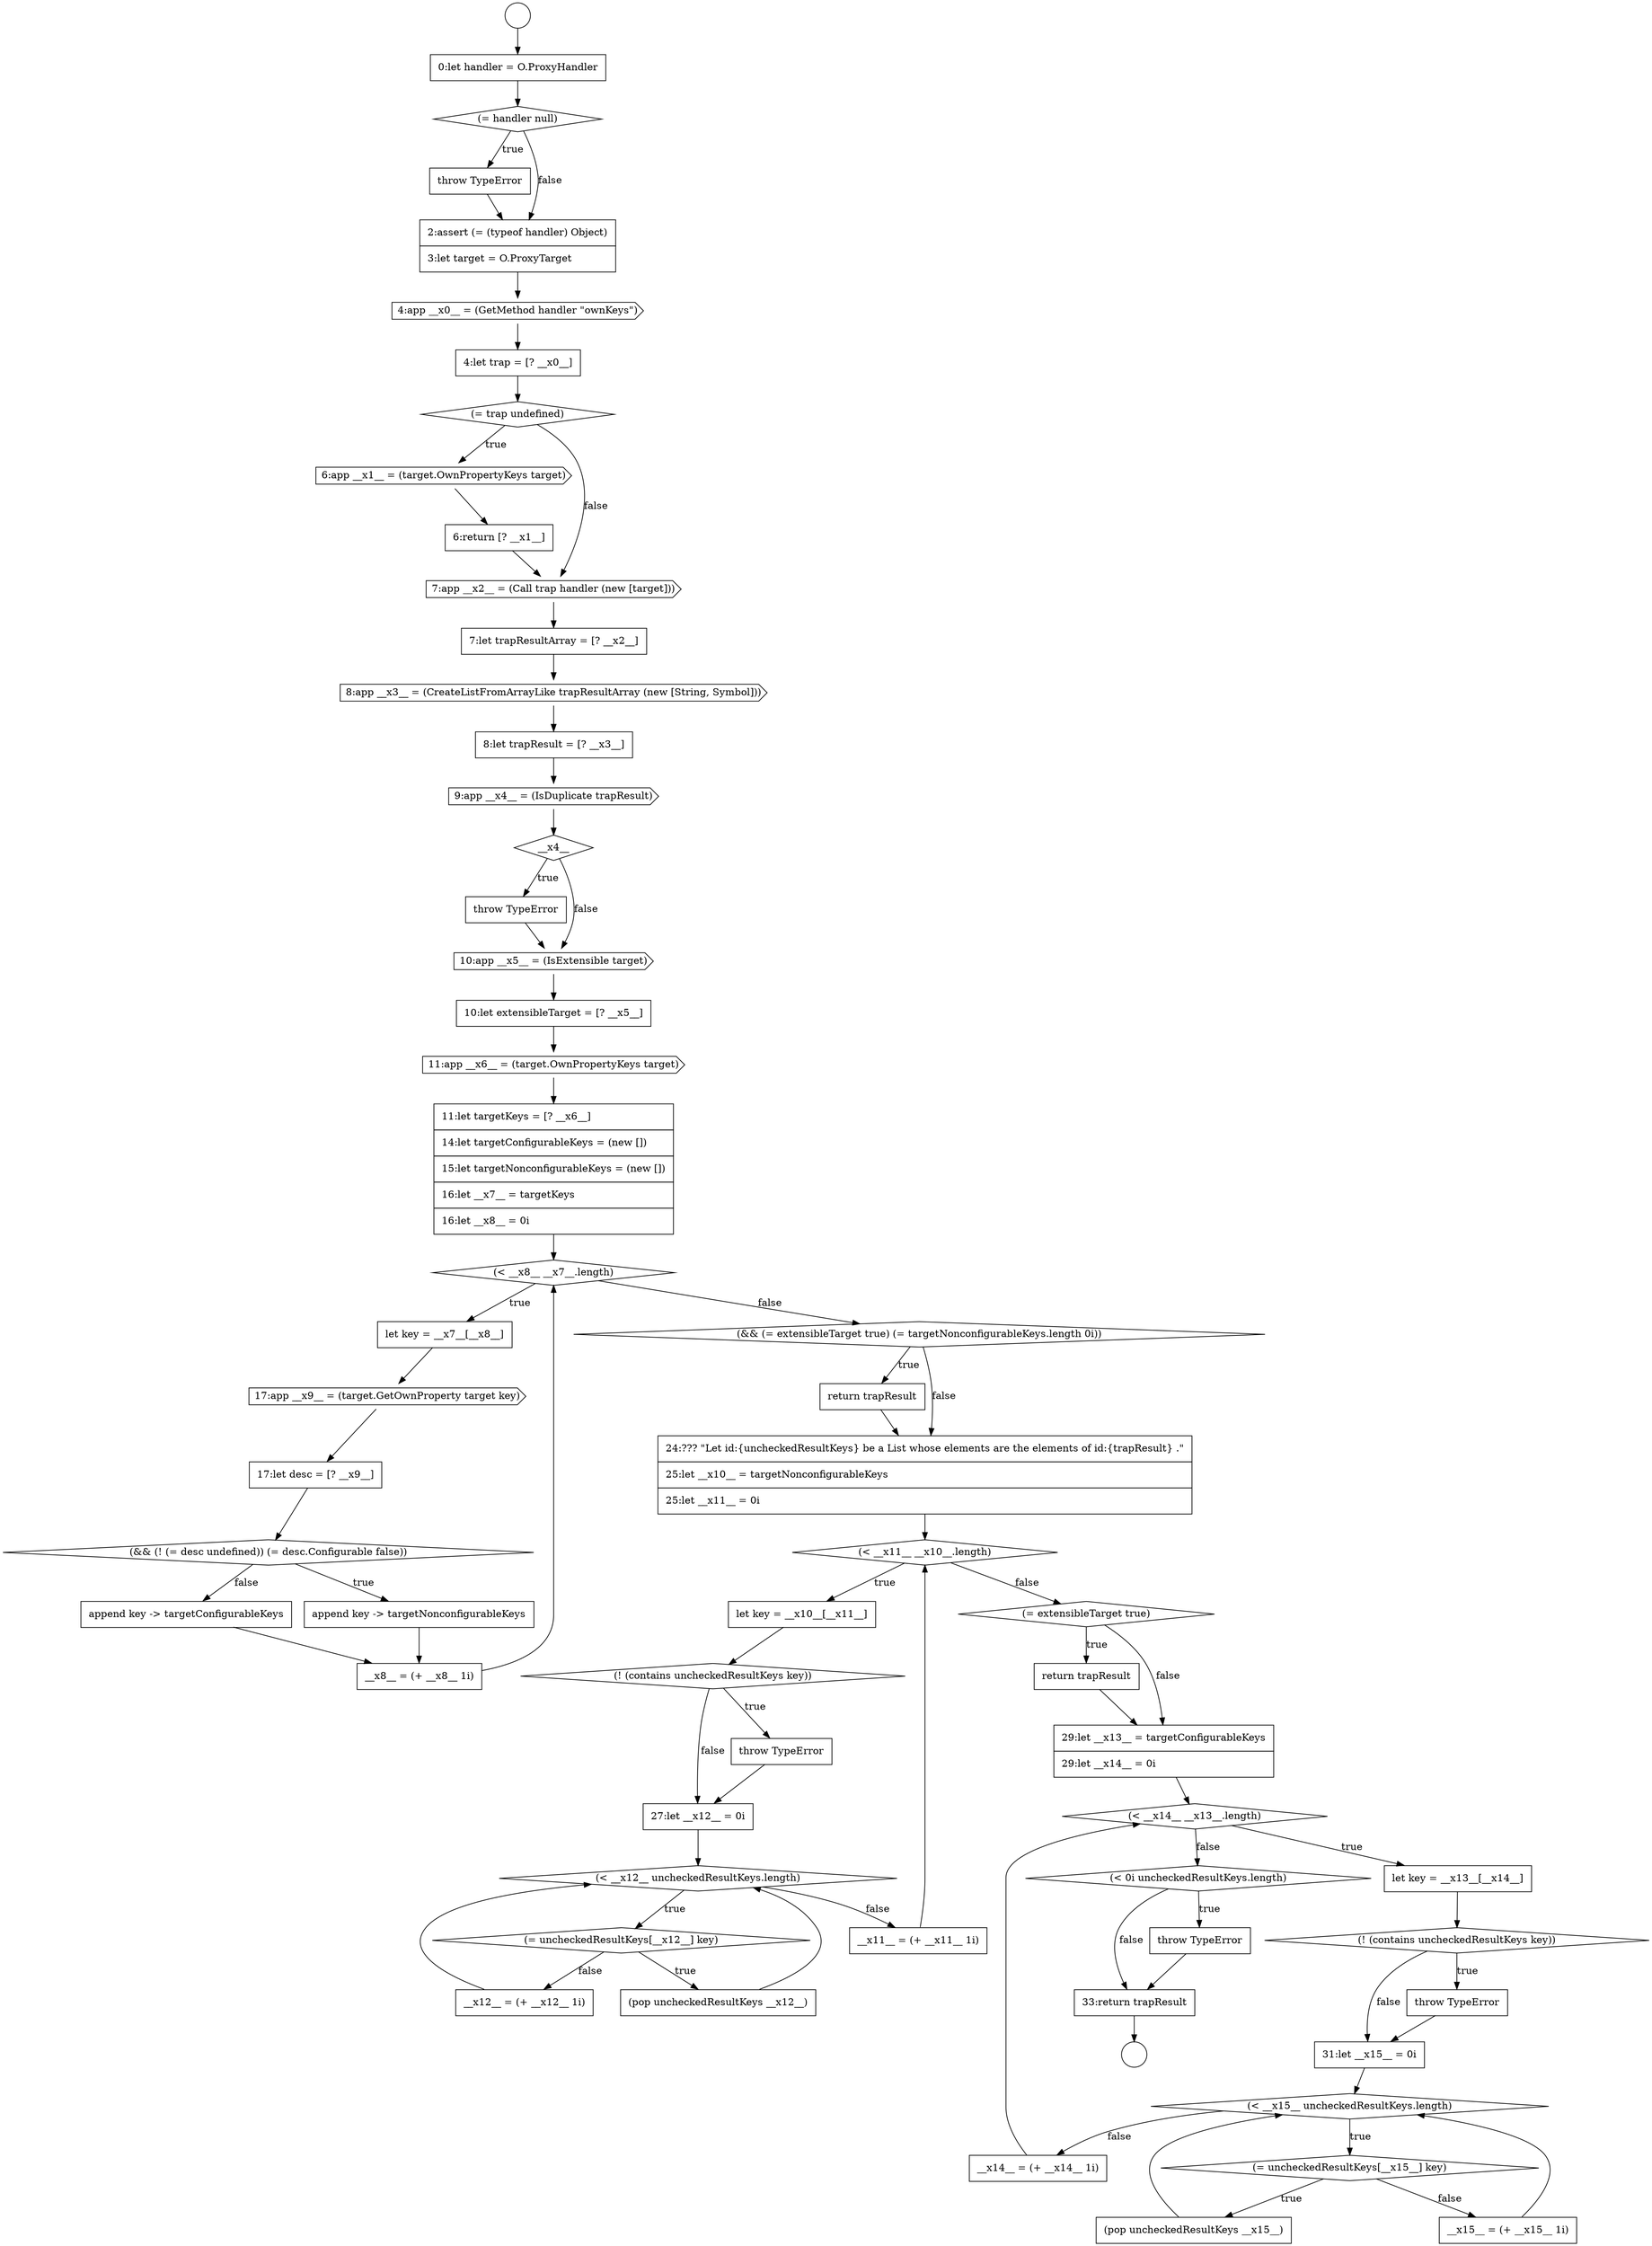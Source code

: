 digraph {
  node0 [shape=circle label=" " color="black" fillcolor="white" style=filled]
  node5 [shape=none, margin=0, label=<<font color="black">
    <table border="0" cellborder="1" cellspacing="0" cellpadding="10">
      <tr><td align="left">2:assert (= (typeof handler) Object)</td></tr>
      <tr><td align="left">3:let target = O.ProxyTarget</td></tr>
    </table>
  </font>> color="black" fillcolor="white" style=filled]
  node1 [shape=circle label=" " color="black" fillcolor="white" style=filled]
  node6 [shape=cds, label=<<font color="black">4:app __x0__ = (GetMethod handler &quot;ownKeys&quot;)</font>> color="black" fillcolor="white" style=filled]
  node2 [shape=none, margin=0, label=<<font color="black">
    <table border="0" cellborder="1" cellspacing="0" cellpadding="10">
      <tr><td align="left">0:let handler = O.ProxyHandler</td></tr>
    </table>
  </font>> color="black" fillcolor="white" style=filled]
  node4 [shape=none, margin=0, label=<<font color="black">
    <table border="0" cellborder="1" cellspacing="0" cellpadding="10">
      <tr><td align="left">throw TypeError</td></tr>
    </table>
  </font>> color="black" fillcolor="white" style=filled]
  node10 [shape=none, margin=0, label=<<font color="black">
    <table border="0" cellborder="1" cellspacing="0" cellpadding="10">
      <tr><td align="left">6:return [? __x1__]</td></tr>
    </table>
  </font>> color="black" fillcolor="white" style=filled]
  node56 [shape=diamond, label=<<font color="black">(&lt; 0i uncheckedResultKeys.length)</font>> color="black" fillcolor="white" style=filled]
  node42 [shape=none, margin=0, label=<<font color="black">
    <table border="0" cellborder="1" cellspacing="0" cellpadding="10">
      <tr><td align="left">__x11__ = (+ __x11__ 1i)</td></tr>
    </table>
  </font>> color="black" fillcolor="white" style=filled]
  node24 [shape=cds, label=<<font color="black">17:app __x9__ = (target.GetOwnProperty target key)</font>> color="black" fillcolor="white" style=filled]
  node37 [shape=none, margin=0, label=<<font color="black">
    <table border="0" cellborder="1" cellspacing="0" cellpadding="10">
      <tr><td align="left">27:let __x12__ = 0i</td></tr>
    </table>
  </font>> color="black" fillcolor="white" style=filled]
  node25 [shape=none, margin=0, label=<<font color="black">
    <table border="0" cellborder="1" cellspacing="0" cellpadding="10">
      <tr><td align="left">17:let desc = [? __x9__]</td></tr>
    </table>
  </font>> color="black" fillcolor="white" style=filled]
  node52 [shape=diamond, label=<<font color="black">(= uncheckedResultKeys[__x15__] key)</font>> color="black" fillcolor="white" style=filled]
  node14 [shape=none, margin=0, label=<<font color="black">
    <table border="0" cellborder="1" cellspacing="0" cellpadding="10">
      <tr><td align="left">8:let trapResult = [? __x3__]</td></tr>
    </table>
  </font>> color="black" fillcolor="white" style=filled]
  node20 [shape=cds, label=<<font color="black">11:app __x6__ = (target.OwnPropertyKeys target)</font>> color="black" fillcolor="white" style=filled]
  node46 [shape=diamond, label=<<font color="black">(&lt; __x14__ __x13__.length)</font>> color="black" fillcolor="white" style=filled]
  node57 [shape=none, margin=0, label=<<font color="black">
    <table border="0" cellborder="1" cellspacing="0" cellpadding="10">
      <tr><td align="left">throw TypeError</td></tr>
    </table>
  </font>> color="black" fillcolor="white" style=filled]
  node29 [shape=none, margin=0, label=<<font color="black">
    <table border="0" cellborder="1" cellspacing="0" cellpadding="10">
      <tr><td align="left">__x8__ = (+ __x8__ 1i)</td></tr>
    </table>
  </font>> color="black" fillcolor="white" style=filled]
  node21 [shape=none, margin=0, label=<<font color="black">
    <table border="0" cellborder="1" cellspacing="0" cellpadding="10">
      <tr><td align="left">11:let targetKeys = [? __x6__]</td></tr>
      <tr><td align="left">14:let targetConfigurableKeys = (new [])</td></tr>
      <tr><td align="left">15:let targetNonconfigurableKeys = (new [])</td></tr>
      <tr><td align="left">16:let __x7__ = targetKeys</td></tr>
      <tr><td align="left">16:let __x8__ = 0i</td></tr>
    </table>
  </font>> color="black" fillcolor="white" style=filled]
  node33 [shape=diamond, label=<<font color="black">(&lt; __x11__ __x10__.length)</font>> color="black" fillcolor="white" style=filled]
  node28 [shape=none, margin=0, label=<<font color="black">
    <table border="0" cellborder="1" cellspacing="0" cellpadding="10">
      <tr><td align="left">append key -&gt; targetConfigurableKeys</td></tr>
    </table>
  </font>> color="black" fillcolor="white" style=filled]
  node38 [shape=diamond, label=<<font color="black">(&lt; __x12__ uncheckedResultKeys.length)</font>> color="black" fillcolor="white" style=filled]
  node9 [shape=cds, label=<<font color="black">6:app __x1__ = (target.OwnPropertyKeys target)</font>> color="black" fillcolor="white" style=filled]
  node53 [shape=none, margin=0, label=<<font color="black">
    <table border="0" cellborder="1" cellspacing="0" cellpadding="10">
      <tr><td align="left">(pop uncheckedResultKeys __x15__)</td></tr>
    </table>
  </font>> color="black" fillcolor="white" style=filled]
  node13 [shape=cds, label=<<font color="black">8:app __x3__ = (CreateListFromArrayLike trapResultArray (new [String, Symbol]))</font>> color="black" fillcolor="white" style=filled]
  node41 [shape=none, margin=0, label=<<font color="black">
    <table border="0" cellborder="1" cellspacing="0" cellpadding="10">
      <tr><td align="left">__x12__ = (+ __x12__ 1i)</td></tr>
    </table>
  </font>> color="black" fillcolor="white" style=filled]
  node45 [shape=none, margin=0, label=<<font color="black">
    <table border="0" cellborder="1" cellspacing="0" cellpadding="10">
      <tr><td align="left">29:let __x13__ = targetConfigurableKeys</td></tr>
      <tr><td align="left">29:let __x14__ = 0i</td></tr>
    </table>
  </font>> color="black" fillcolor="white" style=filled]
  node17 [shape=none, margin=0, label=<<font color="black">
    <table border="0" cellborder="1" cellspacing="0" cellpadding="10">
      <tr><td align="left">throw TypeError</td></tr>
    </table>
  </font>> color="black" fillcolor="white" style=filled]
  node32 [shape=none, margin=0, label=<<font color="black">
    <table border="0" cellborder="1" cellspacing="0" cellpadding="10">
      <tr><td align="left">24:??? &quot;Let id:{uncheckedResultKeys} be a List whose elements are the elements of id:{trapResult} .&quot;</td></tr>
      <tr><td align="left">25:let __x10__ = targetNonconfigurableKeys</td></tr>
      <tr><td align="left">25:let __x11__ = 0i</td></tr>
    </table>
  </font>> color="black" fillcolor="white" style=filled]
  node34 [shape=none, margin=0, label=<<font color="black">
    <table border="0" cellborder="1" cellspacing="0" cellpadding="10">
      <tr><td align="left">let key = __x10__[__x11__]</td></tr>
    </table>
  </font>> color="black" fillcolor="white" style=filled]
  node22 [shape=diamond, label=<<font color="black">(&lt; __x8__ __x7__.length)</font>> color="black" fillcolor="white" style=filled]
  node44 [shape=none, margin=0, label=<<font color="black">
    <table border="0" cellborder="1" cellspacing="0" cellpadding="10">
      <tr><td align="left">return trapResult</td></tr>
    </table>
  </font>> color="black" fillcolor="white" style=filled]
  node27 [shape=none, margin=0, label=<<font color="black">
    <table border="0" cellborder="1" cellspacing="0" cellpadding="10">
      <tr><td align="left">append key -&gt; targetNonconfigurableKeys</td></tr>
    </table>
  </font>> color="black" fillcolor="white" style=filled]
  node12 [shape=none, margin=0, label=<<font color="black">
    <table border="0" cellborder="1" cellspacing="0" cellpadding="10">
      <tr><td align="left">7:let trapResultArray = [? __x2__]</td></tr>
    </table>
  </font>> color="black" fillcolor="white" style=filled]
  node54 [shape=none, margin=0, label=<<font color="black">
    <table border="0" cellborder="1" cellspacing="0" cellpadding="10">
      <tr><td align="left">__x15__ = (+ __x15__ 1i)</td></tr>
    </table>
  </font>> color="black" fillcolor="white" style=filled]
  node49 [shape=none, margin=0, label=<<font color="black">
    <table border="0" cellborder="1" cellspacing="0" cellpadding="10">
      <tr><td align="left">throw TypeError</td></tr>
    </table>
  </font>> color="black" fillcolor="white" style=filled]
  node7 [shape=none, margin=0, label=<<font color="black">
    <table border="0" cellborder="1" cellspacing="0" cellpadding="10">
      <tr><td align="left">4:let trap = [? __x0__]</td></tr>
    </table>
  </font>> color="black" fillcolor="white" style=filled]
  node39 [shape=diamond, label=<<font color="black">(= uncheckedResultKeys[__x12__] key)</font>> color="black" fillcolor="white" style=filled]
  node3 [shape=diamond, label=<<font color="black">(= handler null)</font>> color="black" fillcolor="white" style=filled]
  node35 [shape=diamond, label=<<font color="black">(! (contains uncheckedResultKeys key))</font>> color="black" fillcolor="white" style=filled]
  node48 [shape=diamond, label=<<font color="black">(! (contains uncheckedResultKeys key))</font>> color="black" fillcolor="white" style=filled]
  node18 [shape=cds, label=<<font color="black">10:app __x5__ = (IsExtensible target)</font>> color="black" fillcolor="white" style=filled]
  node50 [shape=none, margin=0, label=<<font color="black">
    <table border="0" cellborder="1" cellspacing="0" cellpadding="10">
      <tr><td align="left">31:let __x15__ = 0i</td></tr>
    </table>
  </font>> color="black" fillcolor="white" style=filled]
  node16 [shape=diamond, label=<<font color="black">__x4__</font>> color="black" fillcolor="white" style=filled]
  node31 [shape=none, margin=0, label=<<font color="black">
    <table border="0" cellborder="1" cellspacing="0" cellpadding="10">
      <tr><td align="left">return trapResult</td></tr>
    </table>
  </font>> color="black" fillcolor="white" style=filled]
  node11 [shape=cds, label=<<font color="black">7:app __x2__ = (Call trap handler (new [target]))</font>> color="black" fillcolor="white" style=filled]
  node43 [shape=diamond, label=<<font color="black">(= extensibleTarget true)</font>> color="black" fillcolor="white" style=filled]
  node40 [shape=none, margin=0, label=<<font color="black">
    <table border="0" cellborder="1" cellspacing="0" cellpadding="10">
      <tr><td align="left">(pop uncheckedResultKeys __x12__)</td></tr>
    </table>
  </font>> color="black" fillcolor="white" style=filled]
  node26 [shape=diamond, label=<<font color="black">(&amp;&amp; (! (= desc undefined)) (= desc.Configurable false))</font>> color="black" fillcolor="white" style=filled]
  node55 [shape=none, margin=0, label=<<font color="black">
    <table border="0" cellborder="1" cellspacing="0" cellpadding="10">
      <tr><td align="left">__x14__ = (+ __x14__ 1i)</td></tr>
    </table>
  </font>> color="black" fillcolor="white" style=filled]
  node23 [shape=none, margin=0, label=<<font color="black">
    <table border="0" cellborder="1" cellspacing="0" cellpadding="10">
      <tr><td align="left">let key = __x7__[__x8__]</td></tr>
    </table>
  </font>> color="black" fillcolor="white" style=filled]
  node8 [shape=diamond, label=<<font color="black">(= trap undefined)</font>> color="black" fillcolor="white" style=filled]
  node58 [shape=none, margin=0, label=<<font color="black">
    <table border="0" cellborder="1" cellspacing="0" cellpadding="10">
      <tr><td align="left">33:return trapResult</td></tr>
    </table>
  </font>> color="black" fillcolor="white" style=filled]
  node36 [shape=none, margin=0, label=<<font color="black">
    <table border="0" cellborder="1" cellspacing="0" cellpadding="10">
      <tr><td align="left">throw TypeError</td></tr>
    </table>
  </font>> color="black" fillcolor="white" style=filled]
  node30 [shape=diamond, label=<<font color="black">(&amp;&amp; (= extensibleTarget true) (= targetNonconfigurableKeys.length 0i))</font>> color="black" fillcolor="white" style=filled]
  node51 [shape=diamond, label=<<font color="black">(&lt; __x15__ uncheckedResultKeys.length)</font>> color="black" fillcolor="white" style=filled]
  node19 [shape=none, margin=0, label=<<font color="black">
    <table border="0" cellborder="1" cellspacing="0" cellpadding="10">
      <tr><td align="left">10:let extensibleTarget = [? __x5__]</td></tr>
    </table>
  </font>> color="black" fillcolor="white" style=filled]
  node47 [shape=none, margin=0, label=<<font color="black">
    <table border="0" cellborder="1" cellspacing="0" cellpadding="10">
      <tr><td align="left">let key = __x13__[__x14__]</td></tr>
    </table>
  </font>> color="black" fillcolor="white" style=filled]
  node15 [shape=cds, label=<<font color="black">9:app __x4__ = (IsDuplicate trapResult)</font>> color="black" fillcolor="white" style=filled]
  node5 -> node6 [ color="black"]
  node28 -> node29 [ color="black"]
  node12 -> node13 [ color="black"]
  node9 -> node10 [ color="black"]
  node42 -> node33 [ color="black"]
  node25 -> node26 [ color="black"]
  node21 -> node22 [ color="black"]
  node40 -> node38 [ color="black"]
  node38 -> node39 [label=<<font color="black">true</font>> color="black"]
  node38 -> node42 [label=<<font color="black">false</font>> color="black"]
  node49 -> node50 [ color="black"]
  node41 -> node38 [ color="black"]
  node54 -> node51 [ color="black"]
  node7 -> node8 [ color="black"]
  node34 -> node35 [ color="black"]
  node18 -> node19 [ color="black"]
  node26 -> node27 [label=<<font color="black">true</font>> color="black"]
  node26 -> node28 [label=<<font color="black">false</font>> color="black"]
  node58 -> node1 [ color="black"]
  node2 -> node3 [ color="black"]
  node46 -> node47 [label=<<font color="black">true</font>> color="black"]
  node46 -> node56 [label=<<font color="black">false</font>> color="black"]
  node3 -> node4 [label=<<font color="black">true</font>> color="black"]
  node3 -> node5 [label=<<font color="black">false</font>> color="black"]
  node15 -> node16 [ color="black"]
  node11 -> node12 [ color="black"]
  node27 -> node29 [ color="black"]
  node52 -> node53 [label=<<font color="black">true</font>> color="black"]
  node52 -> node54 [label=<<font color="black">false</font>> color="black"]
  node53 -> node51 [ color="black"]
  node33 -> node34 [label=<<font color="black">true</font>> color="black"]
  node33 -> node43 [label=<<font color="black">false</font>> color="black"]
  node35 -> node36 [label=<<font color="black">true</font>> color="black"]
  node35 -> node37 [label=<<font color="black">false</font>> color="black"]
  node19 -> node20 [ color="black"]
  node13 -> node14 [ color="black"]
  node57 -> node58 [ color="black"]
  node8 -> node9 [label=<<font color="black">true</font>> color="black"]
  node8 -> node11 [label=<<font color="black">false</font>> color="black"]
  node51 -> node52 [label=<<font color="black">true</font>> color="black"]
  node51 -> node55 [label=<<font color="black">false</font>> color="black"]
  node45 -> node46 [ color="black"]
  node0 -> node2 [ color="black"]
  node36 -> node37 [ color="black"]
  node6 -> node7 [ color="black"]
  node44 -> node45 [ color="black"]
  node37 -> node38 [ color="black"]
  node23 -> node24 [ color="black"]
  node31 -> node32 [ color="black"]
  node22 -> node23 [label=<<font color="black">true</font>> color="black"]
  node22 -> node30 [label=<<font color="black">false</font>> color="black"]
  node14 -> node15 [ color="black"]
  node30 -> node31 [label=<<font color="black">true</font>> color="black"]
  node30 -> node32 [label=<<font color="black">false</font>> color="black"]
  node48 -> node49 [label=<<font color="black">true</font>> color="black"]
  node48 -> node50 [label=<<font color="black">false</font>> color="black"]
  node10 -> node11 [ color="black"]
  node16 -> node17 [label=<<font color="black">true</font>> color="black"]
  node16 -> node18 [label=<<font color="black">false</font>> color="black"]
  node29 -> node22 [ color="black"]
  node47 -> node48 [ color="black"]
  node50 -> node51 [ color="black"]
  node43 -> node44 [label=<<font color="black">true</font>> color="black"]
  node43 -> node45 [label=<<font color="black">false</font>> color="black"]
  node4 -> node5 [ color="black"]
  node20 -> node21 [ color="black"]
  node24 -> node25 [ color="black"]
  node56 -> node57 [label=<<font color="black">true</font>> color="black"]
  node56 -> node58 [label=<<font color="black">false</font>> color="black"]
  node55 -> node46 [ color="black"]
  node39 -> node40 [label=<<font color="black">true</font>> color="black"]
  node39 -> node41 [label=<<font color="black">false</font>> color="black"]
  node32 -> node33 [ color="black"]
  node17 -> node18 [ color="black"]
}
